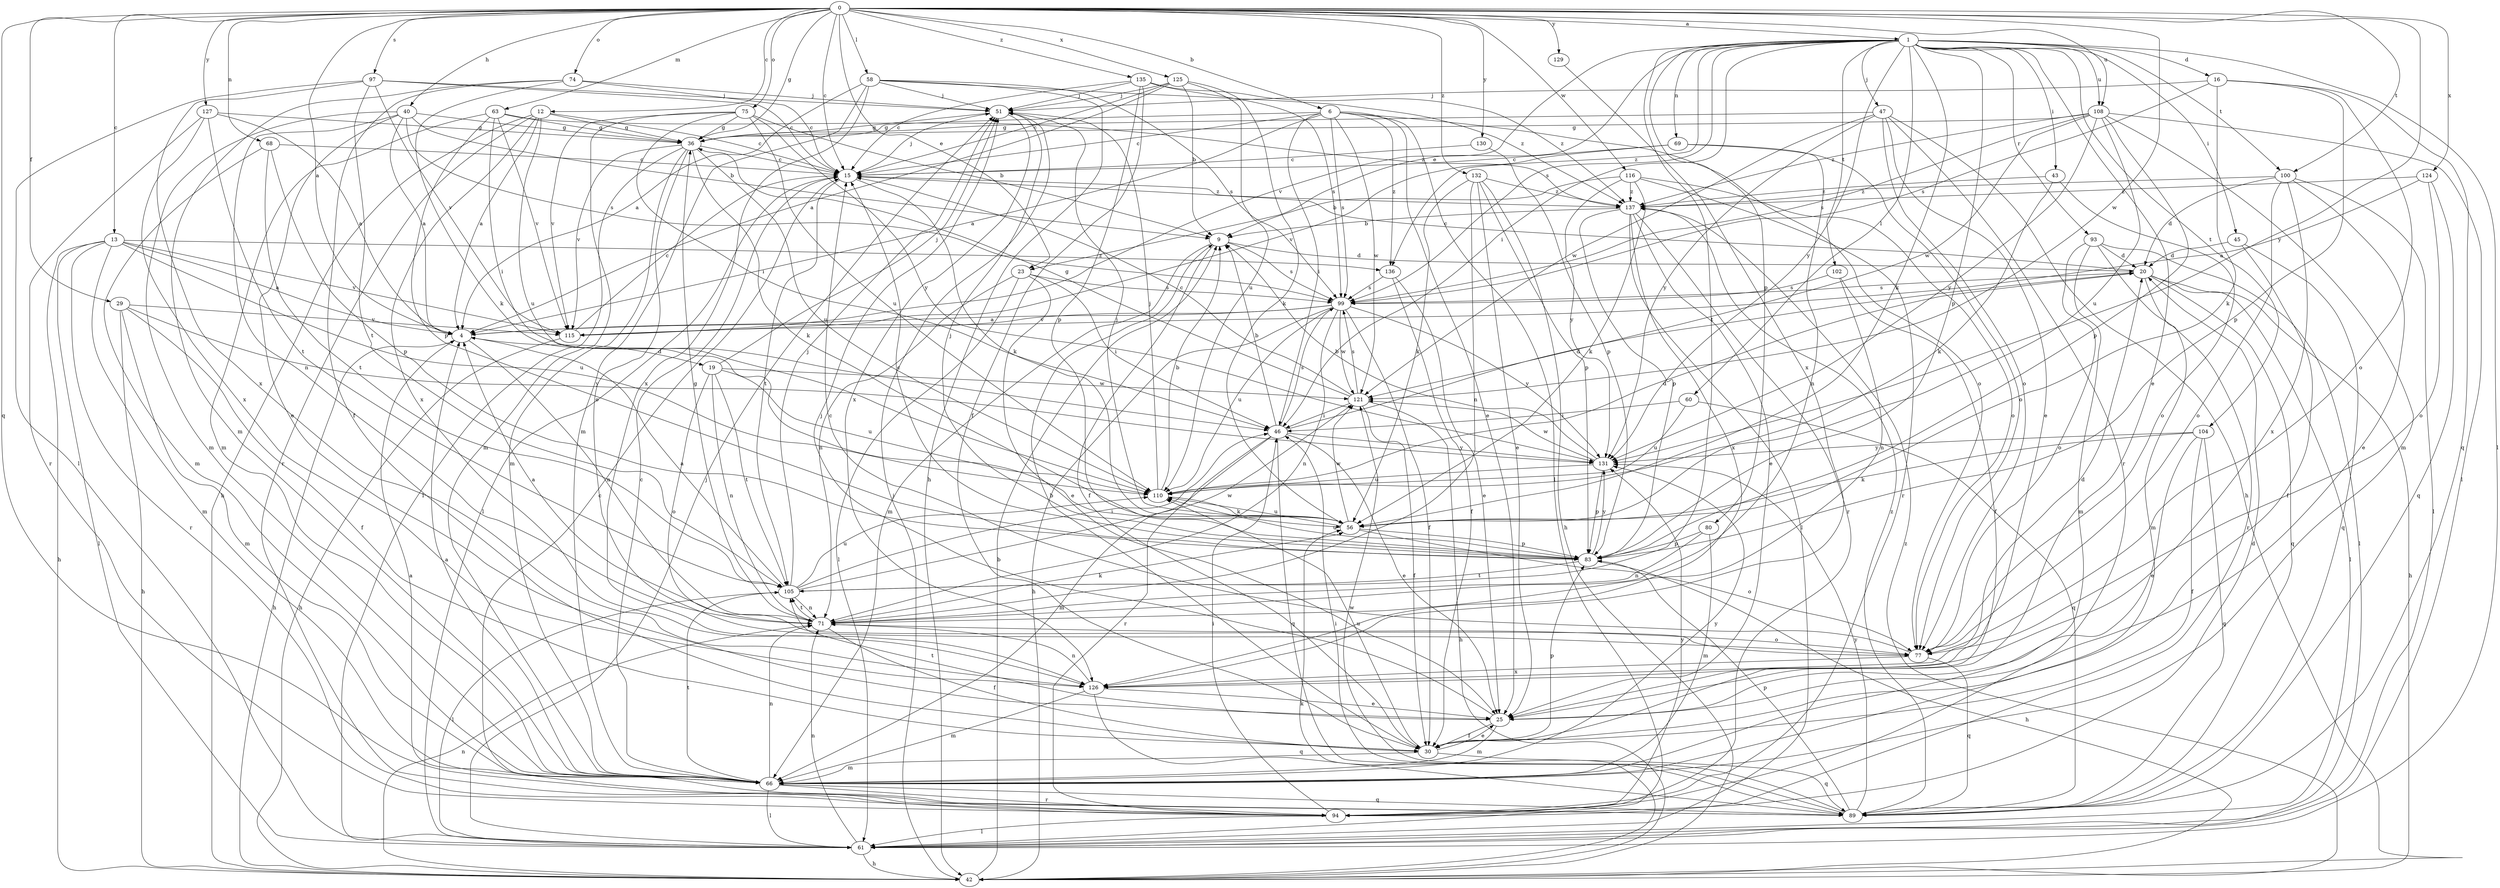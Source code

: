 strict digraph  {
0;
1;
4;
6;
9;
12;
13;
15;
16;
19;
20;
23;
25;
29;
30;
36;
40;
42;
43;
45;
46;
47;
51;
56;
58;
60;
61;
63;
66;
68;
69;
71;
74;
75;
77;
80;
83;
89;
93;
94;
97;
99;
100;
102;
104;
105;
108;
110;
115;
116;
121;
124;
125;
126;
127;
129;
130;
131;
132;
135;
136;
137;
0 -> 1  [label=a];
0 -> 4  [label=a];
0 -> 6  [label=b];
0 -> 12  [label=c];
0 -> 13  [label=c];
0 -> 15  [label=c];
0 -> 23  [label=e];
0 -> 29  [label=f];
0 -> 36  [label=g];
0 -> 40  [label=h];
0 -> 58  [label=l];
0 -> 63  [label=m];
0 -> 68  [label=n];
0 -> 74  [label=o];
0 -> 75  [label=o];
0 -> 89  [label=q];
0 -> 97  [label=s];
0 -> 100  [label=t];
0 -> 108  [label=u];
0 -> 116  [label=w];
0 -> 121  [label=w];
0 -> 124  [label=x];
0 -> 125  [label=x];
0 -> 127  [label=y];
0 -> 129  [label=y];
0 -> 130  [label=y];
0 -> 131  [label=y];
0 -> 132  [label=z];
0 -> 135  [label=z];
1 -> 16  [label=d];
1 -> 23  [label=e];
1 -> 25  [label=e];
1 -> 43  [label=i];
1 -> 45  [label=i];
1 -> 46  [label=i];
1 -> 47  [label=j];
1 -> 56  [label=k];
1 -> 60  [label=l];
1 -> 61  [label=l];
1 -> 69  [label=n];
1 -> 80  [label=p];
1 -> 83  [label=p];
1 -> 93  [label=r];
1 -> 99  [label=s];
1 -> 100  [label=t];
1 -> 102  [label=t];
1 -> 104  [label=t];
1 -> 105  [label=t];
1 -> 108  [label=u];
1 -> 115  [label=v];
1 -> 131  [label=y];
1 -> 136  [label=z];
4 -> 19  [label=d];
4 -> 42  [label=h];
4 -> 71  [label=n];
6 -> 4  [label=a];
6 -> 15  [label=c];
6 -> 25  [label=e];
6 -> 36  [label=g];
6 -> 46  [label=i];
6 -> 61  [label=l];
6 -> 77  [label=o];
6 -> 99  [label=s];
6 -> 121  [label=w];
6 -> 136  [label=z];
9 -> 20  [label=d];
9 -> 30  [label=f];
9 -> 66  [label=m];
9 -> 99  [label=s];
12 -> 4  [label=a];
12 -> 15  [label=c];
12 -> 36  [label=g];
12 -> 42  [label=h];
12 -> 94  [label=r];
12 -> 110  [label=u];
12 -> 126  [label=x];
13 -> 4  [label=a];
13 -> 42  [label=h];
13 -> 61  [label=l];
13 -> 66  [label=m];
13 -> 94  [label=r];
13 -> 110  [label=u];
13 -> 115  [label=v];
13 -> 136  [label=z];
15 -> 51  [label=j];
15 -> 56  [label=k];
15 -> 61  [label=l];
15 -> 105  [label=t];
15 -> 137  [label=z];
16 -> 51  [label=j];
16 -> 56  [label=k];
16 -> 77  [label=o];
16 -> 83  [label=p];
16 -> 89  [label=q];
16 -> 99  [label=s];
19 -> 51  [label=j];
19 -> 71  [label=n];
19 -> 77  [label=o];
19 -> 105  [label=t];
19 -> 110  [label=u];
19 -> 121  [label=w];
20 -> 15  [label=c];
20 -> 42  [label=h];
20 -> 61  [label=l];
20 -> 66  [label=m];
20 -> 89  [label=q];
20 -> 99  [label=s];
23 -> 25  [label=e];
23 -> 46  [label=i];
23 -> 61  [label=l];
23 -> 71  [label=n];
23 -> 99  [label=s];
25 -> 30  [label=f];
25 -> 51  [label=j];
25 -> 66  [label=m];
25 -> 105  [label=t];
29 -> 30  [label=f];
29 -> 42  [label=h];
29 -> 66  [label=m];
29 -> 115  [label=v];
29 -> 131  [label=y];
30 -> 9  [label=b];
30 -> 25  [label=e];
30 -> 66  [label=m];
30 -> 83  [label=p];
30 -> 89  [label=q];
30 -> 110  [label=u];
36 -> 15  [label=c];
36 -> 56  [label=k];
36 -> 61  [label=l];
36 -> 66  [label=m];
36 -> 77  [label=o];
36 -> 110  [label=u];
36 -> 115  [label=v];
40 -> 4  [label=a];
40 -> 9  [label=b];
40 -> 25  [label=e];
40 -> 36  [label=g];
40 -> 66  [label=m];
40 -> 71  [label=n];
40 -> 99  [label=s];
42 -> 9  [label=b];
42 -> 51  [label=j];
42 -> 56  [label=k];
42 -> 71  [label=n];
42 -> 137  [label=z];
43 -> 56  [label=k];
43 -> 77  [label=o];
43 -> 137  [label=z];
45 -> 20  [label=d];
45 -> 30  [label=f];
45 -> 89  [label=q];
46 -> 9  [label=b];
46 -> 20  [label=d];
46 -> 25  [label=e];
46 -> 66  [label=m];
46 -> 89  [label=q];
46 -> 94  [label=r];
46 -> 99  [label=s];
46 -> 131  [label=y];
47 -> 25  [label=e];
47 -> 36  [label=g];
47 -> 42  [label=h];
47 -> 77  [label=o];
47 -> 94  [label=r];
47 -> 121  [label=w];
47 -> 131  [label=y];
51 -> 36  [label=g];
51 -> 126  [label=x];
56 -> 51  [label=j];
56 -> 77  [label=o];
56 -> 83  [label=p];
56 -> 110  [label=u];
56 -> 121  [label=w];
58 -> 4  [label=a];
58 -> 42  [label=h];
58 -> 51  [label=j];
58 -> 66  [label=m];
58 -> 99  [label=s];
58 -> 126  [label=x];
58 -> 137  [label=z];
60 -> 46  [label=i];
60 -> 89  [label=q];
60 -> 110  [label=u];
61 -> 42  [label=h];
61 -> 51  [label=j];
61 -> 71  [label=n];
63 -> 36  [label=g];
63 -> 46  [label=i];
63 -> 66  [label=m];
63 -> 83  [label=p];
63 -> 115  [label=v];
63 -> 137  [label=z];
66 -> 4  [label=a];
66 -> 15  [label=c];
66 -> 61  [label=l];
66 -> 71  [label=n];
66 -> 89  [label=q];
66 -> 94  [label=r];
66 -> 105  [label=t];
66 -> 131  [label=y];
68 -> 15  [label=c];
68 -> 66  [label=m];
68 -> 83  [label=p];
68 -> 105  [label=t];
69 -> 15  [label=c];
69 -> 71  [label=n];
69 -> 77  [label=o];
69 -> 115  [label=v];
71 -> 4  [label=a];
71 -> 30  [label=f];
71 -> 36  [label=g];
71 -> 56  [label=k];
71 -> 77  [label=o];
71 -> 105  [label=t];
74 -> 15  [label=c];
74 -> 30  [label=f];
74 -> 51  [label=j];
74 -> 56  [label=k];
74 -> 66  [label=m];
75 -> 9  [label=b];
75 -> 36  [label=g];
75 -> 46  [label=i];
75 -> 66  [label=m];
75 -> 110  [label=u];
75 -> 115  [label=v];
75 -> 131  [label=y];
77 -> 15  [label=c];
77 -> 89  [label=q];
77 -> 126  [label=x];
80 -> 66  [label=m];
80 -> 71  [label=n];
80 -> 83  [label=p];
83 -> 15  [label=c];
83 -> 42  [label=h];
83 -> 51  [label=j];
83 -> 105  [label=t];
83 -> 110  [label=u];
83 -> 131  [label=y];
89 -> 15  [label=c];
89 -> 46  [label=i];
89 -> 83  [label=p];
89 -> 121  [label=w];
89 -> 131  [label=y];
89 -> 137  [label=z];
93 -> 20  [label=d];
93 -> 61  [label=l];
93 -> 66  [label=m];
93 -> 77  [label=o];
93 -> 94  [label=r];
94 -> 4  [label=a];
94 -> 20  [label=d];
94 -> 46  [label=i];
94 -> 61  [label=l];
94 -> 131  [label=y];
97 -> 15  [label=c];
97 -> 51  [label=j];
97 -> 61  [label=l];
97 -> 105  [label=t];
97 -> 115  [label=v];
97 -> 126  [label=x];
99 -> 4  [label=a];
99 -> 30  [label=f];
99 -> 42  [label=h];
99 -> 71  [label=n];
99 -> 110  [label=u];
99 -> 115  [label=v];
99 -> 121  [label=w];
99 -> 131  [label=y];
100 -> 20  [label=d];
100 -> 25  [label=e];
100 -> 61  [label=l];
100 -> 77  [label=o];
100 -> 126  [label=x];
100 -> 137  [label=z];
102 -> 30  [label=f];
102 -> 71  [label=n];
102 -> 99  [label=s];
104 -> 25  [label=e];
104 -> 30  [label=f];
104 -> 56  [label=k];
104 -> 89  [label=q];
104 -> 131  [label=y];
105 -> 4  [label=a];
105 -> 46  [label=i];
105 -> 51  [label=j];
105 -> 61  [label=l];
105 -> 71  [label=n];
105 -> 110  [label=u];
105 -> 121  [label=w];
108 -> 36  [label=g];
108 -> 61  [label=l];
108 -> 66  [label=m];
108 -> 83  [label=p];
108 -> 99  [label=s];
108 -> 110  [label=u];
108 -> 121  [label=w];
108 -> 131  [label=y];
108 -> 137  [label=z];
110 -> 9  [label=b];
110 -> 20  [label=d];
110 -> 51  [label=j];
110 -> 56  [label=k];
115 -> 15  [label=c];
115 -> 42  [label=h];
116 -> 9  [label=b];
116 -> 56  [label=k];
116 -> 77  [label=o];
116 -> 94  [label=r];
116 -> 131  [label=y];
116 -> 137  [label=z];
121 -> 15  [label=c];
121 -> 30  [label=f];
121 -> 36  [label=g];
121 -> 42  [label=h];
121 -> 46  [label=i];
121 -> 99  [label=s];
124 -> 4  [label=a];
124 -> 77  [label=o];
124 -> 89  [label=q];
124 -> 137  [label=z];
125 -> 4  [label=a];
125 -> 9  [label=b];
125 -> 15  [label=c];
125 -> 51  [label=j];
125 -> 56  [label=k];
125 -> 110  [label=u];
126 -> 20  [label=d];
126 -> 25  [label=e];
126 -> 66  [label=m];
126 -> 71  [label=n];
126 -> 89  [label=q];
127 -> 4  [label=a];
127 -> 36  [label=g];
127 -> 94  [label=r];
127 -> 105  [label=t];
127 -> 126  [label=x];
129 -> 126  [label=x];
130 -> 15  [label=c];
130 -> 83  [label=p];
131 -> 9  [label=b];
131 -> 83  [label=p];
131 -> 110  [label=u];
131 -> 121  [label=w];
132 -> 25  [label=e];
132 -> 42  [label=h];
132 -> 56  [label=k];
132 -> 71  [label=n];
132 -> 83  [label=p];
132 -> 137  [label=z];
135 -> 15  [label=c];
135 -> 30  [label=f];
135 -> 51  [label=j];
135 -> 83  [label=p];
135 -> 99  [label=s];
135 -> 137  [label=z];
136 -> 25  [label=e];
136 -> 30  [label=f];
136 -> 99  [label=s];
137 -> 9  [label=b];
137 -> 25  [label=e];
137 -> 61  [label=l];
137 -> 83  [label=p];
137 -> 94  [label=r];
137 -> 126  [label=x];
}
